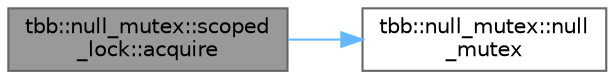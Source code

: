 digraph "tbb::null_mutex::scoped_lock::acquire"
{
 // LATEX_PDF_SIZE
  bgcolor="transparent";
  edge [fontname=Helvetica,fontsize=10,labelfontname=Helvetica,labelfontsize=10];
  node [fontname=Helvetica,fontsize=10,shape=box,height=0.2,width=0.4];
  rankdir="LR";
  Node1 [id="Node000001",label="tbb::null_mutex::scoped\l_lock::acquire",height=0.2,width=0.4,color="gray40", fillcolor="grey60", style="filled", fontcolor="black",tooltip=" "];
  Node1 -> Node2 [id="edge1_Node000001_Node000002",color="steelblue1",style="solid",tooltip=" "];
  Node2 [id="Node000002",label="tbb::null_mutex::null\l_mutex",height=0.2,width=0.4,color="grey40", fillcolor="white", style="filled",URL="$classtbb_1_1null__mutex.html#a0675a52c32139509b1e2ffe777ffcdd0",tooltip=" "];
}
